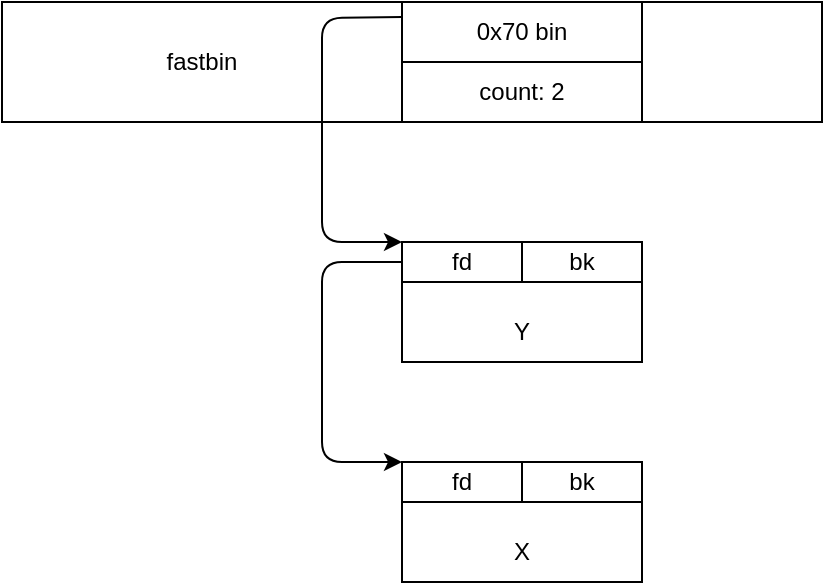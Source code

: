 <mxfile>
    <diagram id="Eur4Wtyy3wQPuLwTWb_Z" name="Page-1">
        <mxGraphModel dx="806" dy="448" grid="1" gridSize="10" guides="1" tooltips="1" connect="1" arrows="1" fold="1" page="1" pageScale="1" pageWidth="850" pageHeight="1100" math="0" shadow="0">
            <root>
                <mxCell id="0"/>
                <mxCell id="1" parent="0"/>
                <mxCell id="2" value="&lt;br&gt;&lt;br&gt;X" style="rounded=0;whiteSpace=wrap;html=1;" vertex="1" parent="1">
                    <mxGeometry x="330" y="960" width="120" height="60" as="geometry"/>
                </mxCell>
                <mxCell id="3" value="fastbin&amp;nbsp; &amp;nbsp; &amp;nbsp; &amp;nbsp; &amp;nbsp; &amp;nbsp; &amp;nbsp; &amp;nbsp; &amp;nbsp; &amp;nbsp; &amp;nbsp; &amp;nbsp; &amp;nbsp; &amp;nbsp; &amp;nbsp; &amp;nbsp; &amp;nbsp; &amp;nbsp; &amp;nbsp; &amp;nbsp; &amp;nbsp; &amp;nbsp; &amp;nbsp; &amp;nbsp; &amp;nbsp; &amp;nbsp; &amp;nbsp; &amp;nbsp; &amp;nbsp; &amp;nbsp; &amp;nbsp; &amp;nbsp;" style="rounded=0;whiteSpace=wrap;html=1;" vertex="1" parent="1">
                    <mxGeometry x="130" y="730" width="410" height="60" as="geometry"/>
                </mxCell>
                <mxCell id="4" value="fd" style="rounded=0;whiteSpace=wrap;html=1;" vertex="1" parent="1">
                    <mxGeometry x="330" y="960" width="60" height="20" as="geometry"/>
                </mxCell>
                <mxCell id="5" value="bk" style="rounded=0;whiteSpace=wrap;html=1;" vertex="1" parent="1">
                    <mxGeometry x="390" y="960" width="60" height="20" as="geometry"/>
                </mxCell>
                <mxCell id="6" style="edgeStyle=none;html=1;exitX=0;exitY=0.25;exitDx=0;exitDy=0;entryX=0;entryY=0;entryDx=0;entryDy=0;" edge="1" parent="1" source="7" target="11">
                    <mxGeometry relative="1" as="geometry">
                        <mxPoint x="290" y="840" as="targetPoint"/>
                        <Array as="points">
                            <mxPoint x="290" y="738"/>
                            <mxPoint x="290" y="850"/>
                        </Array>
                    </mxGeometry>
                </mxCell>
                <mxCell id="7" value="0x70 bin" style="rounded=0;whiteSpace=wrap;html=1;" vertex="1" parent="1">
                    <mxGeometry x="330" y="730" width="120" height="30" as="geometry"/>
                </mxCell>
                <mxCell id="8" value="count: 2" style="rounded=0;whiteSpace=wrap;html=1;" vertex="1" parent="1">
                    <mxGeometry x="330" y="760" width="120" height="30" as="geometry"/>
                </mxCell>
                <mxCell id="9" value="&lt;br&gt;&lt;br&gt;Y" style="rounded=0;whiteSpace=wrap;html=1;" vertex="1" parent="1">
                    <mxGeometry x="330" y="850" width="120" height="60" as="geometry"/>
                </mxCell>
                <mxCell id="10" style="edgeStyle=none;html=1;entryX=0;entryY=0;entryDx=0;entryDy=0;exitX=0;exitY=0.5;exitDx=0;exitDy=0;" edge="1" parent="1" source="11" target="4">
                    <mxGeometry relative="1" as="geometry">
                        <Array as="points">
                            <mxPoint x="290" y="860"/>
                            <mxPoint x="290" y="960"/>
                        </Array>
                    </mxGeometry>
                </mxCell>
                <mxCell id="11" value="fd" style="rounded=0;whiteSpace=wrap;html=1;" vertex="1" parent="1">
                    <mxGeometry x="330" y="850" width="60" height="20" as="geometry"/>
                </mxCell>
                <mxCell id="12" value="bk" style="rounded=0;whiteSpace=wrap;html=1;" vertex="1" parent="1">
                    <mxGeometry x="390" y="850" width="60" height="20" as="geometry"/>
                </mxCell>
            </root>
        </mxGraphModel>
    </diagram>
</mxfile>